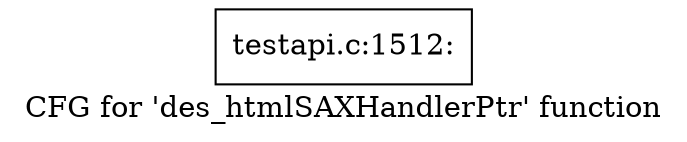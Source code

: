 digraph "CFG for 'des_htmlSAXHandlerPtr' function" {
	label="CFG for 'des_htmlSAXHandlerPtr' function";

	Node0x405b2f0 [shape=record,label="{testapi.c:1512:}"];
}

